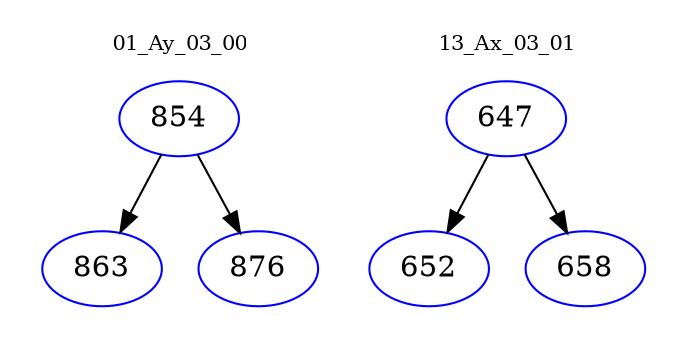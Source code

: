 digraph{
subgraph cluster_0 {
color = white
label = "01_Ay_03_00";
fontsize=10;
T0_854 [label="854", color="blue"]
T0_854 -> T0_863 [color="black"]
T0_863 [label="863", color="blue"]
T0_854 -> T0_876 [color="black"]
T0_876 [label="876", color="blue"]
}
subgraph cluster_1 {
color = white
label = "13_Ax_03_01";
fontsize=10;
T1_647 [label="647", color="blue"]
T1_647 -> T1_652 [color="black"]
T1_652 [label="652", color="blue"]
T1_647 -> T1_658 [color="black"]
T1_658 [label="658", color="blue"]
}
}
